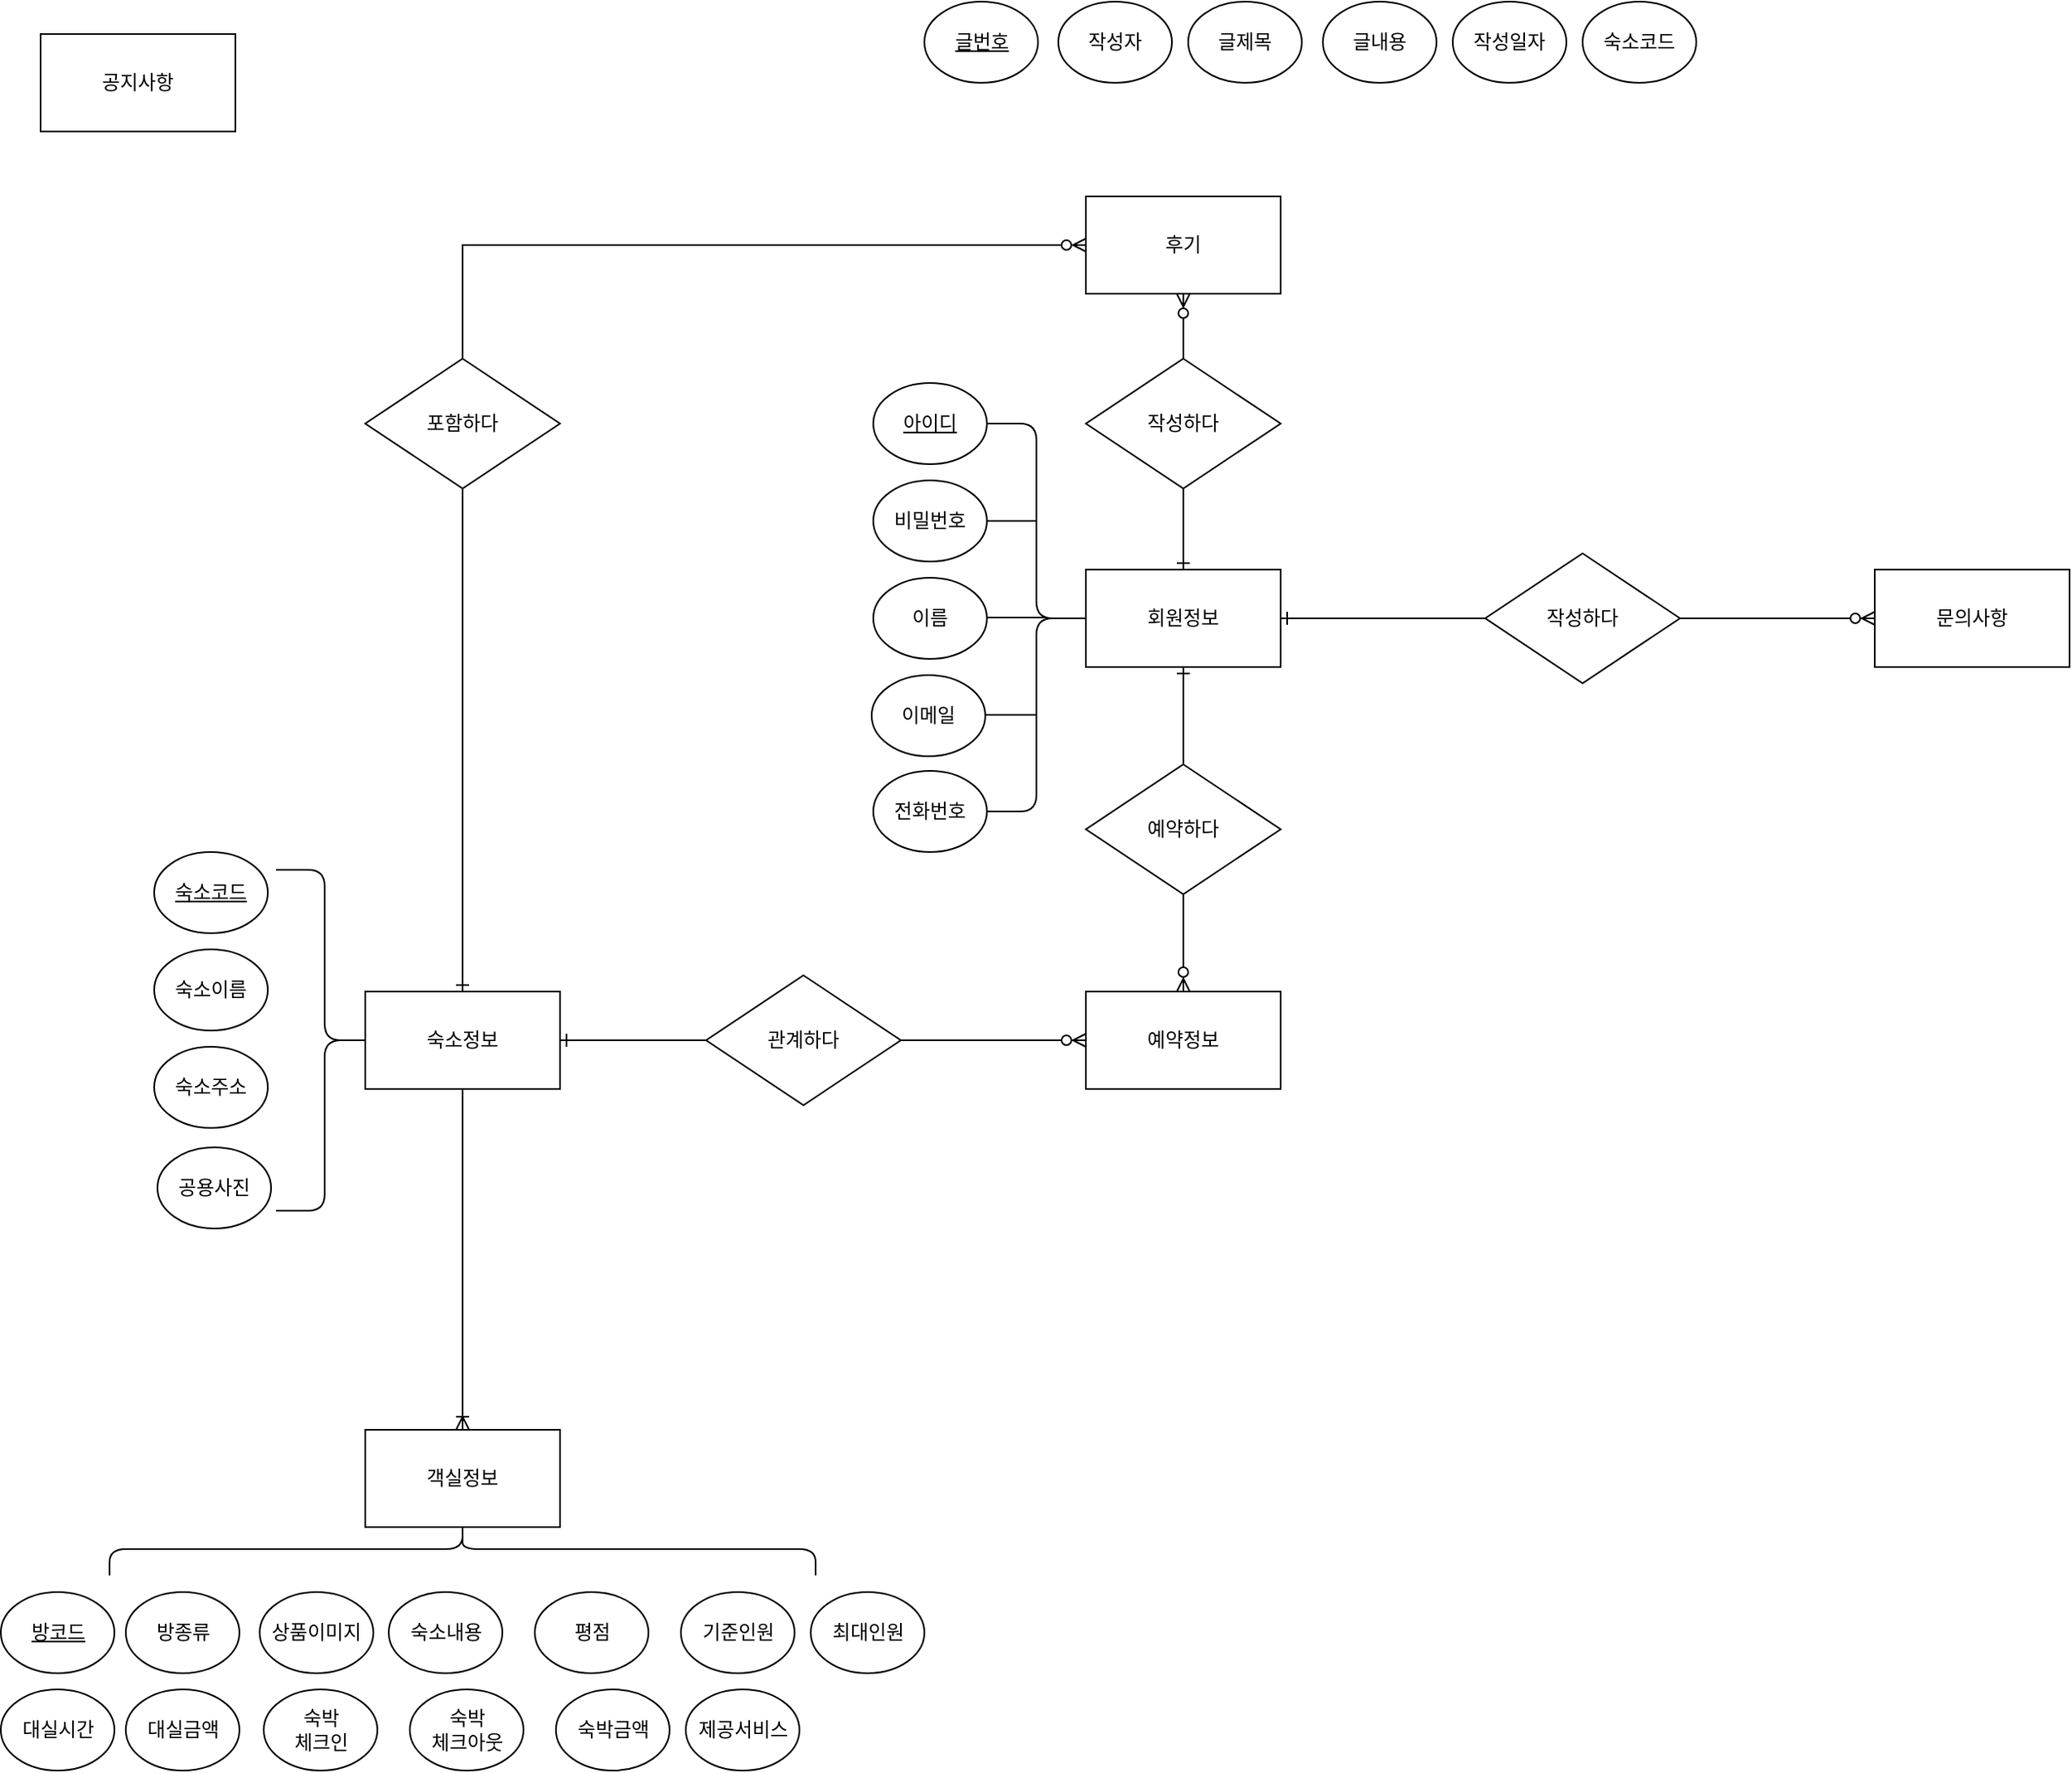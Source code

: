 <mxfile version="14.6.6" type="github">
  <diagram id="0EiFzzbxyHH2jEoU4lUf" name="Page-1">
    <mxGraphModel dx="1422" dy="1963" grid="1" gridSize="10" guides="1" tooltips="1" connect="1" arrows="1" fold="1" page="1" pageScale="1" pageWidth="827" pageHeight="1169" math="0" shadow="0">
      <root>
        <mxCell id="0" />
        <mxCell id="1" parent="0" />
        <mxCell id="XE4UK99OcYWblGDHAo1M-10" style="edgeStyle=orthogonalEdgeStyle;rounded=0;orthogonalLoop=1;jettySize=auto;html=1;exitX=0.5;exitY=0;exitDx=0;exitDy=0;endArrow=ERzeroToMany;endFill=1;startArrow=ERone;startFill=0;" parent="1" source="XE4UK99OcYWblGDHAo1M-1" target="XE4UK99OcYWblGDHAo1M-5" edge="1">
          <mxGeometry relative="1" as="geometry" />
        </mxCell>
        <mxCell id="XE4UK99OcYWblGDHAo1M-14" style="edgeStyle=orthogonalEdgeStyle;rounded=0;orthogonalLoop=1;jettySize=auto;html=1;exitX=1;exitY=0.5;exitDx=0;exitDy=0;endArrow=ERzeroToMany;endFill=1;startArrow=ERone;startFill=0;entryX=0;entryY=0.5;entryDx=0;entryDy=0;" parent="1" source="XE4UK99OcYWblGDHAo1M-1" target="XE4UK99OcYWblGDHAo1M-2" edge="1">
          <mxGeometry relative="1" as="geometry">
            <mxPoint x="1104" y="160" as="targetPoint" />
          </mxGeometry>
        </mxCell>
        <mxCell id="XE4UK99OcYWblGDHAo1M-15" style="edgeStyle=orthogonalEdgeStyle;rounded=0;orthogonalLoop=1;jettySize=auto;html=1;exitX=0.5;exitY=1;exitDx=0;exitDy=0;startArrow=none;startFill=0;endArrow=ERzeroToMany;endFill=1;" parent="1" source="XE4UK99OcYWblGDHAo1M-22" target="XE4UK99OcYWblGDHAo1M-3" edge="1">
          <mxGeometry relative="1" as="geometry" />
        </mxCell>
        <mxCell id="XE4UK99OcYWblGDHAo1M-1" value="&lt;font style=&quot;vertical-align: inherit&quot;&gt;&lt;font style=&quot;vertical-align: inherit&quot;&gt;회원정보&lt;/font&gt;&lt;/font&gt;" style="rounded=0;whiteSpace=wrap;html=1;" parent="1" vertex="1">
          <mxGeometry x="764" y="130" width="120" height="60" as="geometry" />
        </mxCell>
        <mxCell id="XE4UK99OcYWblGDHAo1M-2" value="문의사항" style="rounded=0;whiteSpace=wrap;html=1;" parent="1" vertex="1">
          <mxGeometry x="1250" y="130" width="120" height="60" as="geometry" />
        </mxCell>
        <mxCell id="XE4UK99OcYWblGDHAo1M-17" style="edgeStyle=orthogonalEdgeStyle;rounded=0;orthogonalLoop=1;jettySize=auto;html=1;exitX=0;exitY=0.5;exitDx=0;exitDy=0;entryX=1;entryY=0.5;entryDx=0;entryDy=0;startArrow=ERzeroToMany;startFill=1;endArrow=ERone;endFill=0;" parent="1" source="XE4UK99OcYWblGDHAo1M-3" target="XE4UK99OcYWblGDHAo1M-4" edge="1">
          <mxGeometry relative="1" as="geometry" />
        </mxCell>
        <mxCell id="XE4UK99OcYWblGDHAo1M-3" value="예약정보" style="rounded=0;whiteSpace=wrap;html=1;" parent="1" vertex="1">
          <mxGeometry x="764" y="390" width="120" height="60" as="geometry" />
        </mxCell>
        <mxCell id="XE4UK99OcYWblGDHAo1M-18" style="edgeStyle=orthogonalEdgeStyle;rounded=0;orthogonalLoop=1;jettySize=auto;html=1;exitX=0.5;exitY=0;exitDx=0;exitDy=0;entryX=0;entryY=0.5;entryDx=0;entryDy=0;startArrow=ERone;startFill=0;endArrow=ERzeroToMany;endFill=1;" parent="1" source="XE4UK99OcYWblGDHAo1M-4" target="XE4UK99OcYWblGDHAo1M-5" edge="1">
          <mxGeometry relative="1" as="geometry" />
        </mxCell>
        <mxCell id="XCxKxmSDBzQ981iEHBtq-4" style="edgeStyle=orthogonalEdgeStyle;rounded=0;orthogonalLoop=1;jettySize=auto;html=1;exitX=0.5;exitY=1;exitDx=0;exitDy=0;endArrow=ERoneToMany;endFill=0;" edge="1" parent="1" source="XE4UK99OcYWblGDHAo1M-4" target="XCxKxmSDBzQ981iEHBtq-1">
          <mxGeometry relative="1" as="geometry" />
        </mxCell>
        <mxCell id="XE4UK99OcYWblGDHAo1M-4" value="숙소정보" style="rounded=0;whiteSpace=wrap;html=1;" parent="1" vertex="1">
          <mxGeometry x="320" y="390" width="120" height="60" as="geometry" />
        </mxCell>
        <mxCell id="XE4UK99OcYWblGDHAo1M-5" value="후기" style="rounded=0;whiteSpace=wrap;html=1;" parent="1" vertex="1">
          <mxGeometry x="764" y="-100" width="120" height="60" as="geometry" />
        </mxCell>
        <mxCell id="XE4UK99OcYWblGDHAo1M-7" value="공지사항" style="rounded=0;whiteSpace=wrap;html=1;" parent="1" vertex="1">
          <mxGeometry x="120" y="-200" width="120" height="60" as="geometry" />
        </mxCell>
        <mxCell id="XE4UK99OcYWblGDHAo1M-20" value="작성하다" style="rhombus;whiteSpace=wrap;html=1;" parent="1" vertex="1">
          <mxGeometry x="764" width="120" height="80" as="geometry" />
        </mxCell>
        <mxCell id="XE4UK99OcYWblGDHAo1M-21" value="작성하다" style="rhombus;whiteSpace=wrap;html=1;" parent="1" vertex="1">
          <mxGeometry x="1010" y="120" width="120" height="80" as="geometry" />
        </mxCell>
        <mxCell id="XE4UK99OcYWblGDHAo1M-22" value="예약하다" style="rhombus;whiteSpace=wrap;html=1;" parent="1" vertex="1">
          <mxGeometry x="764" y="250" width="120" height="80" as="geometry" />
        </mxCell>
        <mxCell id="XE4UK99OcYWblGDHAo1M-23" value="" style="edgeStyle=orthogonalEdgeStyle;rounded=0;orthogonalLoop=1;jettySize=auto;html=1;exitX=0.5;exitY=1;exitDx=0;exitDy=0;startArrow=ERone;startFill=0;endArrow=none;endFill=1;" parent="1" source="XE4UK99OcYWblGDHAo1M-1" target="XE4UK99OcYWblGDHAo1M-22" edge="1">
          <mxGeometry relative="1" as="geometry">
            <mxPoint x="824" y="190" as="sourcePoint" />
            <mxPoint x="824" y="390" as="targetPoint" />
          </mxGeometry>
        </mxCell>
        <mxCell id="XE4UK99OcYWblGDHAo1M-24" value="관계하다" style="rhombus;whiteSpace=wrap;html=1;" parent="1" vertex="1">
          <mxGeometry x="530" y="380" width="120" height="80" as="geometry" />
        </mxCell>
        <mxCell id="XE4UK99OcYWblGDHAo1M-25" value="포함하다" style="rhombus;whiteSpace=wrap;html=1;" parent="1" vertex="1">
          <mxGeometry x="320" width="120" height="80" as="geometry" />
        </mxCell>
        <mxCell id="j0V0Bp7mJgEFoksXROvJ-6" style="edgeStyle=orthogonalEdgeStyle;rounded=0;orthogonalLoop=1;jettySize=auto;html=1;endArrow=none;endFill=0;" parent="1" edge="1">
          <mxGeometry relative="1" as="geometry">
            <mxPoint x="733" y="100" as="targetPoint" />
            <mxPoint x="701" y="100" as="sourcePoint" />
          </mxGeometry>
        </mxCell>
        <mxCell id="XE4UK99OcYWblGDHAo1M-27" value="비밀번호" style="ellipse;whiteSpace=wrap;html=1;" parent="1" vertex="1">
          <mxGeometry x="633" y="75" width="70" height="50" as="geometry" />
        </mxCell>
        <mxCell id="XE4UK99OcYWblGDHAo1M-28" value="이름" style="ellipse;whiteSpace=wrap;html=1;" parent="1" vertex="1">
          <mxGeometry x="633" y="135" width="70" height="50" as="geometry" />
        </mxCell>
        <mxCell id="XE4UK99OcYWblGDHAo1M-29" value="이메일" style="ellipse;whiteSpace=wrap;html=1;" parent="1" vertex="1">
          <mxGeometry x="632" y="195" width="70" height="50" as="geometry" />
        </mxCell>
        <mxCell id="j0V0Bp7mJgEFoksXROvJ-3" style="edgeStyle=orthogonalEdgeStyle;rounded=1;orthogonalLoop=1;jettySize=auto;html=1;exitX=1;exitY=0.5;exitDx=0;exitDy=0;entryX=0;entryY=0.5;entryDx=0;entryDy=0;endArrow=none;endFill=0;" parent="1" source="XE4UK99OcYWblGDHAo1M-30" target="XE4UK99OcYWblGDHAo1M-1" edge="1">
          <mxGeometry relative="1" as="geometry" />
        </mxCell>
        <mxCell id="XE4UK99OcYWblGDHAo1M-30" value="전화번호" style="ellipse;whiteSpace=wrap;html=1;" parent="1" vertex="1">
          <mxGeometry x="633" y="254" width="70" height="50" as="geometry" />
        </mxCell>
        <mxCell id="j0V0Bp7mJgEFoksXROvJ-1" style="edgeStyle=orthogonalEdgeStyle;rounded=1;orthogonalLoop=1;jettySize=auto;html=1;exitX=1;exitY=0.5;exitDx=0;exitDy=0;entryX=0;entryY=0.5;entryDx=0;entryDy=0;endArrow=none;endFill=0;" parent="1" source="XE4UK99OcYWblGDHAo1M-31" target="XE4UK99OcYWblGDHAo1M-1" edge="1">
          <mxGeometry relative="1" as="geometry" />
        </mxCell>
        <mxCell id="XE4UK99OcYWblGDHAo1M-31" value="아이디" style="ellipse;whiteSpace=wrap;html=1;verticalAlign=middle;fontStyle=4" parent="1" vertex="1">
          <mxGeometry x="633" y="15" width="70" height="50" as="geometry" />
        </mxCell>
        <mxCell id="j0V0Bp7mJgEFoksXROvJ-7" style="edgeStyle=orthogonalEdgeStyle;rounded=0;orthogonalLoop=1;jettySize=auto;html=1;endArrow=none;endFill=0;" parent="1" edge="1">
          <mxGeometry relative="1" as="geometry">
            <mxPoint x="740" y="160" as="targetPoint" />
            <mxPoint x="703" y="159.5" as="sourcePoint" />
          </mxGeometry>
        </mxCell>
        <mxCell id="j0V0Bp7mJgEFoksXROvJ-8" style="edgeStyle=orthogonalEdgeStyle;rounded=0;orthogonalLoop=1;jettySize=auto;html=1;endArrow=none;endFill=0;" parent="1" edge="1">
          <mxGeometry relative="1" as="geometry">
            <mxPoint x="734" y="219.5" as="targetPoint" />
            <mxPoint x="702" y="219.5" as="sourcePoint" />
          </mxGeometry>
        </mxCell>
        <mxCell id="j0V0Bp7mJgEFoksXROvJ-10" value="숙박&lt;br&gt;체크아웃" style="ellipse;whiteSpace=wrap;html=1;" parent="1" vertex="1">
          <mxGeometry x="347.5" y="820" width="70" height="50" as="geometry" />
        </mxCell>
        <mxCell id="j0V0Bp7mJgEFoksXROvJ-11" value="숙박&lt;br&gt;체크인" style="ellipse;whiteSpace=wrap;html=1;" parent="1" vertex="1">
          <mxGeometry x="257.5" y="820" width="70" height="50" as="geometry" />
        </mxCell>
        <mxCell id="j0V0Bp7mJgEFoksXROvJ-12" value="대실금액" style="ellipse;whiteSpace=wrap;html=1;" parent="1" vertex="1">
          <mxGeometry x="172.5" y="820" width="70" height="50" as="geometry" />
        </mxCell>
        <mxCell id="j0V0Bp7mJgEFoksXROvJ-13" value="대실시간" style="ellipse;whiteSpace=wrap;html=1;" parent="1" vertex="1">
          <mxGeometry x="95.5" y="820" width="70" height="50" as="geometry" />
        </mxCell>
        <mxCell id="j0V0Bp7mJgEFoksXROvJ-14" value="제공서비스" style="ellipse;whiteSpace=wrap;html=1;" parent="1" vertex="1">
          <mxGeometry x="517.5" y="820" width="70" height="50" as="geometry" />
        </mxCell>
        <mxCell id="j0V0Bp7mJgEFoksXROvJ-15" value="숙소내용" style="ellipse;whiteSpace=wrap;html=1;" parent="1" vertex="1">
          <mxGeometry x="334.5" y="760" width="70" height="50" as="geometry" />
        </mxCell>
        <mxCell id="j0V0Bp7mJgEFoksXROvJ-16" value="숙소주소" style="ellipse;whiteSpace=wrap;html=1;" parent="1" vertex="1">
          <mxGeometry x="190" y="424" width="70" height="50" as="geometry" />
        </mxCell>
        <mxCell id="j0V0Bp7mJgEFoksXROvJ-17" value="숙소이름" style="ellipse;whiteSpace=wrap;html=1;" parent="1" vertex="1">
          <mxGeometry x="190" y="364" width="70" height="50" as="geometry" />
        </mxCell>
        <mxCell id="j0V0Bp7mJgEFoksXROvJ-18" value="숙소코드" style="ellipse;whiteSpace=wrap;html=1;fontStyle=4" parent="1" vertex="1">
          <mxGeometry x="190" y="304" width="70" height="50" as="geometry" />
        </mxCell>
        <mxCell id="j0V0Bp7mJgEFoksXROvJ-19" value="숙박금액" style="ellipse;whiteSpace=wrap;html=1;" parent="1" vertex="1">
          <mxGeometry x="437.5" y="820" width="70" height="50" as="geometry" />
        </mxCell>
        <mxCell id="j0V0Bp7mJgEFoksXROvJ-20" value="최대인원" style="ellipse;whiteSpace=wrap;html=1;" parent="1" vertex="1">
          <mxGeometry x="594.5" y="760" width="70" height="50" as="geometry" />
        </mxCell>
        <mxCell id="j0V0Bp7mJgEFoksXROvJ-21" value="기준인원" style="ellipse;whiteSpace=wrap;html=1;" parent="1" vertex="1">
          <mxGeometry x="514.5" y="760" width="70" height="50" as="geometry" />
        </mxCell>
        <mxCell id="j0V0Bp7mJgEFoksXROvJ-23" value="&lt;u&gt;방코드&lt;/u&gt;" style="ellipse;whiteSpace=wrap;html=1;" parent="1" vertex="1">
          <mxGeometry x="95.5" y="760" width="70" height="50" as="geometry" />
        </mxCell>
        <mxCell id="j0V0Bp7mJgEFoksXROvJ-24" value="상품이미지" style="ellipse;whiteSpace=wrap;html=1;" parent="1" vertex="1">
          <mxGeometry x="255" y="760" width="70" height="50" as="geometry" />
        </mxCell>
        <mxCell id="j0V0Bp7mJgEFoksXROvJ-25" style="edgeStyle=orthogonalEdgeStyle;rounded=0;orthogonalLoop=1;jettySize=auto;html=1;exitX=0.5;exitY=1;exitDx=0;exitDy=0;endArrow=none;endFill=0;" parent="1" source="j0V0Bp7mJgEFoksXROvJ-23" target="j0V0Bp7mJgEFoksXROvJ-23" edge="1">
          <mxGeometry relative="1" as="geometry" />
        </mxCell>
        <mxCell id="j0V0Bp7mJgEFoksXROvJ-26" value="평점" style="ellipse;whiteSpace=wrap;html=1;" parent="1" vertex="1">
          <mxGeometry x="424.5" y="760" width="70" height="50" as="geometry" />
        </mxCell>
        <mxCell id="j0V0Bp7mJgEFoksXROvJ-27" value="" style="shape=curlyBracket;whiteSpace=wrap;html=1;rounded=1;flipH=1;" parent="1" vertex="1">
          <mxGeometry x="265" y="315" width="60" height="210" as="geometry" />
        </mxCell>
        <mxCell id="XCxKxmSDBzQ981iEHBtq-1" value="객실정보" style="rounded=0;whiteSpace=wrap;html=1;" vertex="1" parent="1">
          <mxGeometry x="320" y="660" width="120" height="60" as="geometry" />
        </mxCell>
        <mxCell id="XCxKxmSDBzQ981iEHBtq-2" value="공용사진" style="ellipse;whiteSpace=wrap;html=1;" vertex="1" parent="1">
          <mxGeometry x="192" y="486" width="70" height="50" as="geometry" />
        </mxCell>
        <mxCell id="XCxKxmSDBzQ981iEHBtq-6" value="" style="shape=curlyBracket;whiteSpace=wrap;html=1;rounded=1;flipH=1;rotation=-90;size=0.5;" vertex="1" parent="1">
          <mxGeometry x="363.75" y="516" width="32.5" height="435" as="geometry" />
        </mxCell>
        <mxCell id="XCxKxmSDBzQ981iEHBtq-8" value="방종류" style="ellipse;whiteSpace=wrap;html=1;" vertex="1" parent="1">
          <mxGeometry x="172.5" y="760" width="70" height="50" as="geometry" />
        </mxCell>
        <mxCell id="XCxKxmSDBzQ981iEHBtq-10" value="글번호" style="ellipse;whiteSpace=wrap;html=1;verticalAlign=middle;fontStyle=4" vertex="1" parent="1">
          <mxGeometry x="664.5" y="-220" width="70" height="50" as="geometry" />
        </mxCell>
        <mxCell id="XCxKxmSDBzQ981iEHBtq-18" value="작성자" style="ellipse;whiteSpace=wrap;html=1;" vertex="1" parent="1">
          <mxGeometry x="747" y="-220" width="70" height="50" as="geometry" />
        </mxCell>
        <mxCell id="XCxKxmSDBzQ981iEHBtq-20" value="작성일자" style="ellipse;whiteSpace=wrap;html=1;" vertex="1" parent="1">
          <mxGeometry x="990" y="-220" width="70" height="50" as="geometry" />
        </mxCell>
        <mxCell id="XCxKxmSDBzQ981iEHBtq-21" value="숙소코드" style="ellipse;whiteSpace=wrap;html=1;" vertex="1" parent="1">
          <mxGeometry x="1070" y="-220" width="70" height="50" as="geometry" />
        </mxCell>
        <mxCell id="XCxKxmSDBzQ981iEHBtq-22" value="글제목" style="ellipse;whiteSpace=wrap;html=1;" vertex="1" parent="1">
          <mxGeometry x="827" y="-220" width="70" height="50" as="geometry" />
        </mxCell>
        <mxCell id="XCxKxmSDBzQ981iEHBtq-24" value="글내용" style="ellipse;whiteSpace=wrap;html=1;" vertex="1" parent="1">
          <mxGeometry x="910" y="-220" width="70" height="50" as="geometry" />
        </mxCell>
      </root>
    </mxGraphModel>
  </diagram>
</mxfile>
